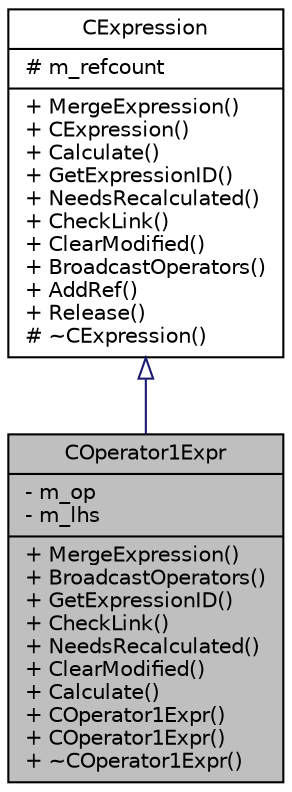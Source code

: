 digraph G
{
  edge [fontname="Helvetica",fontsize="10",labelfontname="Helvetica",labelfontsize="10"];
  node [fontname="Helvetica",fontsize="10",shape=record];
  Node1 [label="{COperator1Expr\n|- m_op\l- m_lhs\l|+ MergeExpression()\l+ BroadcastOperators()\l+ GetExpressionID()\l+ CheckLink()\l+ NeedsRecalculated()\l+ ClearModified()\l+ Calculate()\l+ COperator1Expr()\l+ COperator1Expr()\l+ ~COperator1Expr()\l}",height=0.2,width=0.4,color="black", fillcolor="grey75", style="filled" fontcolor="black"];
  Node2 -> Node1 [dir=back,color="midnightblue",fontsize="10",style="solid",arrowtail="empty",fontname="Helvetica"];
  Node2 [label="{CExpression\n|# m_refcount\l|+ MergeExpression()\l+ CExpression()\l+ Calculate()\l+ GetExpressionID()\l+ NeedsRecalculated()\l+ CheckLink()\l+ ClearModified()\l+ BroadcastOperators()\l+ AddRef()\l+ Release()\l# ~CExpression()\l}",height=0.2,width=0.4,color="black", fillcolor="white", style="filled",URL="$dc/dbd/classCExpression.html"];
}
